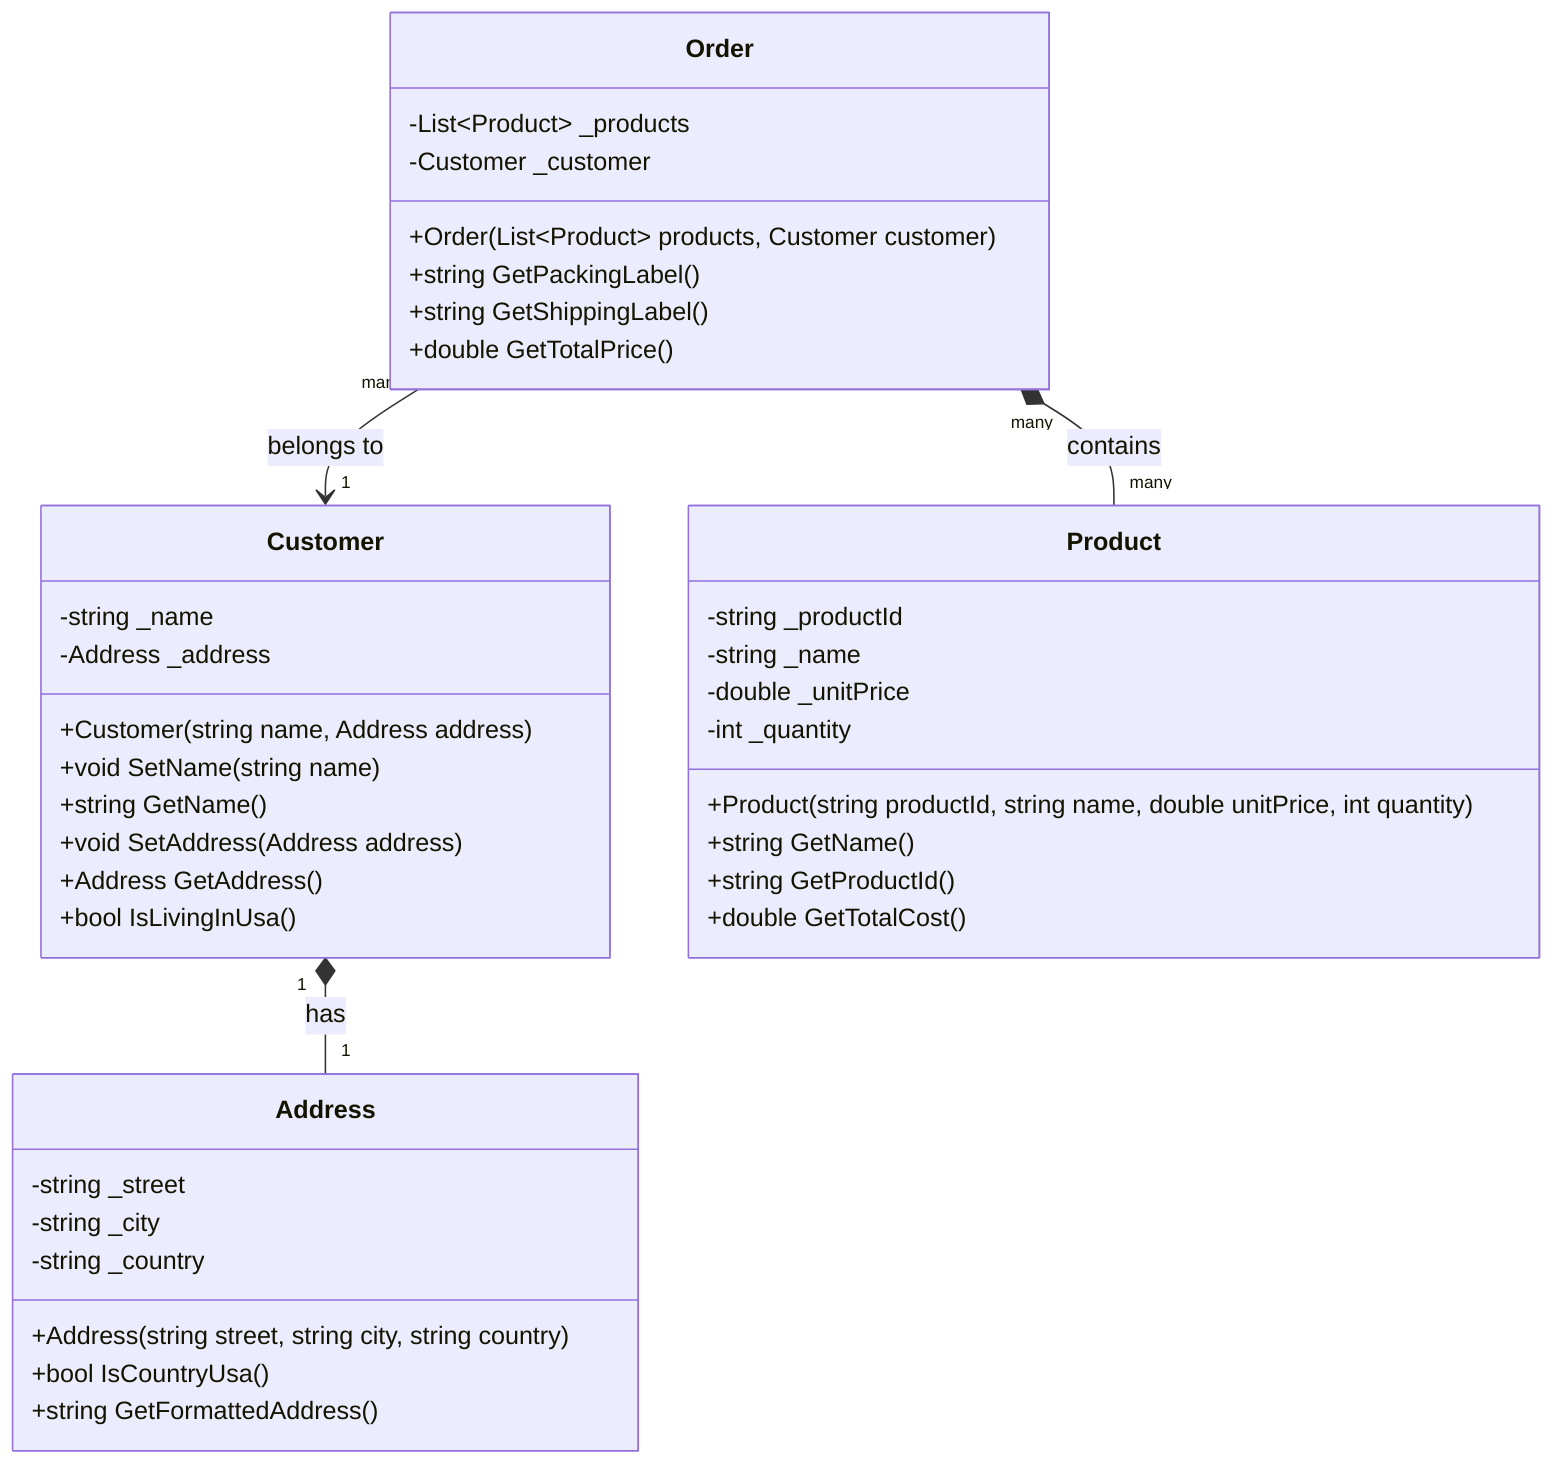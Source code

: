 ---
id: bd36d863-a5ab-4755-9685-8c3987945522
---
classDiagram

    class Order {
        -List~Product~ _products
        -Customer _customer
        +Order(List~Product~ products, Customer customer)
        +string GetPackingLabel()
        +string GetShippingLabel()
        +double GetTotalPrice()
    }

    class Address {
        -string _street
        -string _city
        -string _country
        +Address(string street, string city, string country)
        +bool IsCountryUsa()
        +string GetFormattedAddress()
    }

    class Customer {
        -string _name
        -Address _address
        +Customer(string name, Address address)
        +void SetName(string name)
        +string GetName()
        +void SetAddress(Address address)
        +Address GetAddress()
        +bool IsLivingInUsa()
    }

    class Product {
        -string _productId
        -string _name
        -double _unitPrice
        -int _quantity
        +Product(string productId, string name, double unitPrice, int quantity)
        +string GetName()
        +string GetProductId()
        +double GetTotalCost()
    }

    Order "many" --> "1" Customer : belongs to
    Order "many" *-- "many" Product : contains
    Customer "1" *-- "1" Address : has